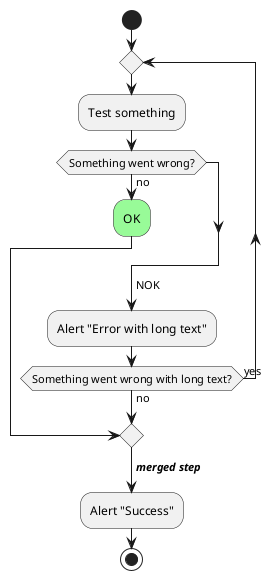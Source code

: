 @startuml
start
repeat
    :Test something;
    if (Something went wrong?) then (no)
        #palegreen:OK;
        break
    endif
    ->NOK;
    :Alert "Error with long text";
repeat while (Something went wrong with long text?) is (yes) not (no)
->**//merged step//**;
:Alert "Success";
stop
@enduml